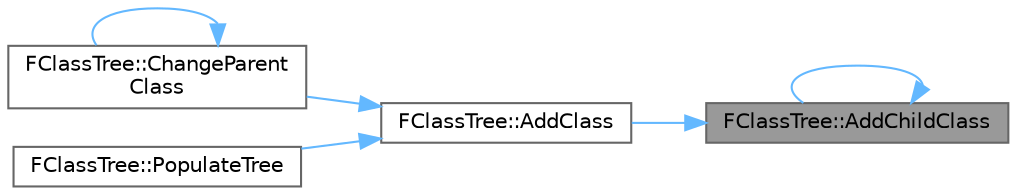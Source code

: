 digraph "FClassTree::AddChildClass"
{
 // INTERACTIVE_SVG=YES
 // LATEX_PDF_SIZE
  bgcolor="transparent";
  edge [fontname=Helvetica,fontsize=10,labelfontname=Helvetica,labelfontsize=10];
  node [fontname=Helvetica,fontsize=10,shape=box,height=0.2,width=0.4];
  rankdir="RL";
  Node1 [id="Node000001",label="FClassTree::AddChildClass",height=0.2,width=0.4,color="gray40", fillcolor="grey60", style="filled", fontcolor="black",tooltip="Private interface for adding a new UClass to the class tree."];
  Node1 -> Node1 [id="edge1_Node000001_Node000001",dir="back",color="steelblue1",style="solid",tooltip=" "];
  Node1 -> Node2 [id="edge2_Node000001_Node000002",dir="back",color="steelblue1",style="solid",tooltip=" "];
  Node2 [id="Node000002",label="FClassTree::AddClass",height=0.2,width=0.4,color="grey40", fillcolor="white", style="filled",URL="$de/d1f/classFClassTree.html#ae7e3c2d4bae004214ab22fbd89f0667d",tooltip="Public interface for adding a new class to the tree."];
  Node2 -> Node3 [id="edge3_Node000002_Node000003",dir="back",color="steelblue1",style="solid",tooltip=" "];
  Node3 [id="Node000003",label="FClassTree::ChangeParent\lClass",height=0.2,width=0.4,color="grey40", fillcolor="white", style="filled",URL="$de/d1f/classFClassTree.html#afd1b5042e1f5072d870bccb258727427",tooltip="Move a class node in the hierarchy tree after a class has changed its SuperClass."];
  Node3 -> Node3 [id="edge4_Node000003_Node000003",dir="back",color="steelblue1",style="solid",tooltip=" "];
  Node2 -> Node4 [id="edge5_Node000002_Node000004",dir="back",color="steelblue1",style="solid",tooltip=" "];
  Node4 [id="Node000004",label="FClassTree::PopulateTree",height=0.2,width=0.4,color="grey40", fillcolor="white", style="filled",URL="$de/d1f/classFClassTree.html#a49f2fb8766a02b7be1a124abeba6301d",tooltip="Utility/convenience method for populating a class tree."];
}
